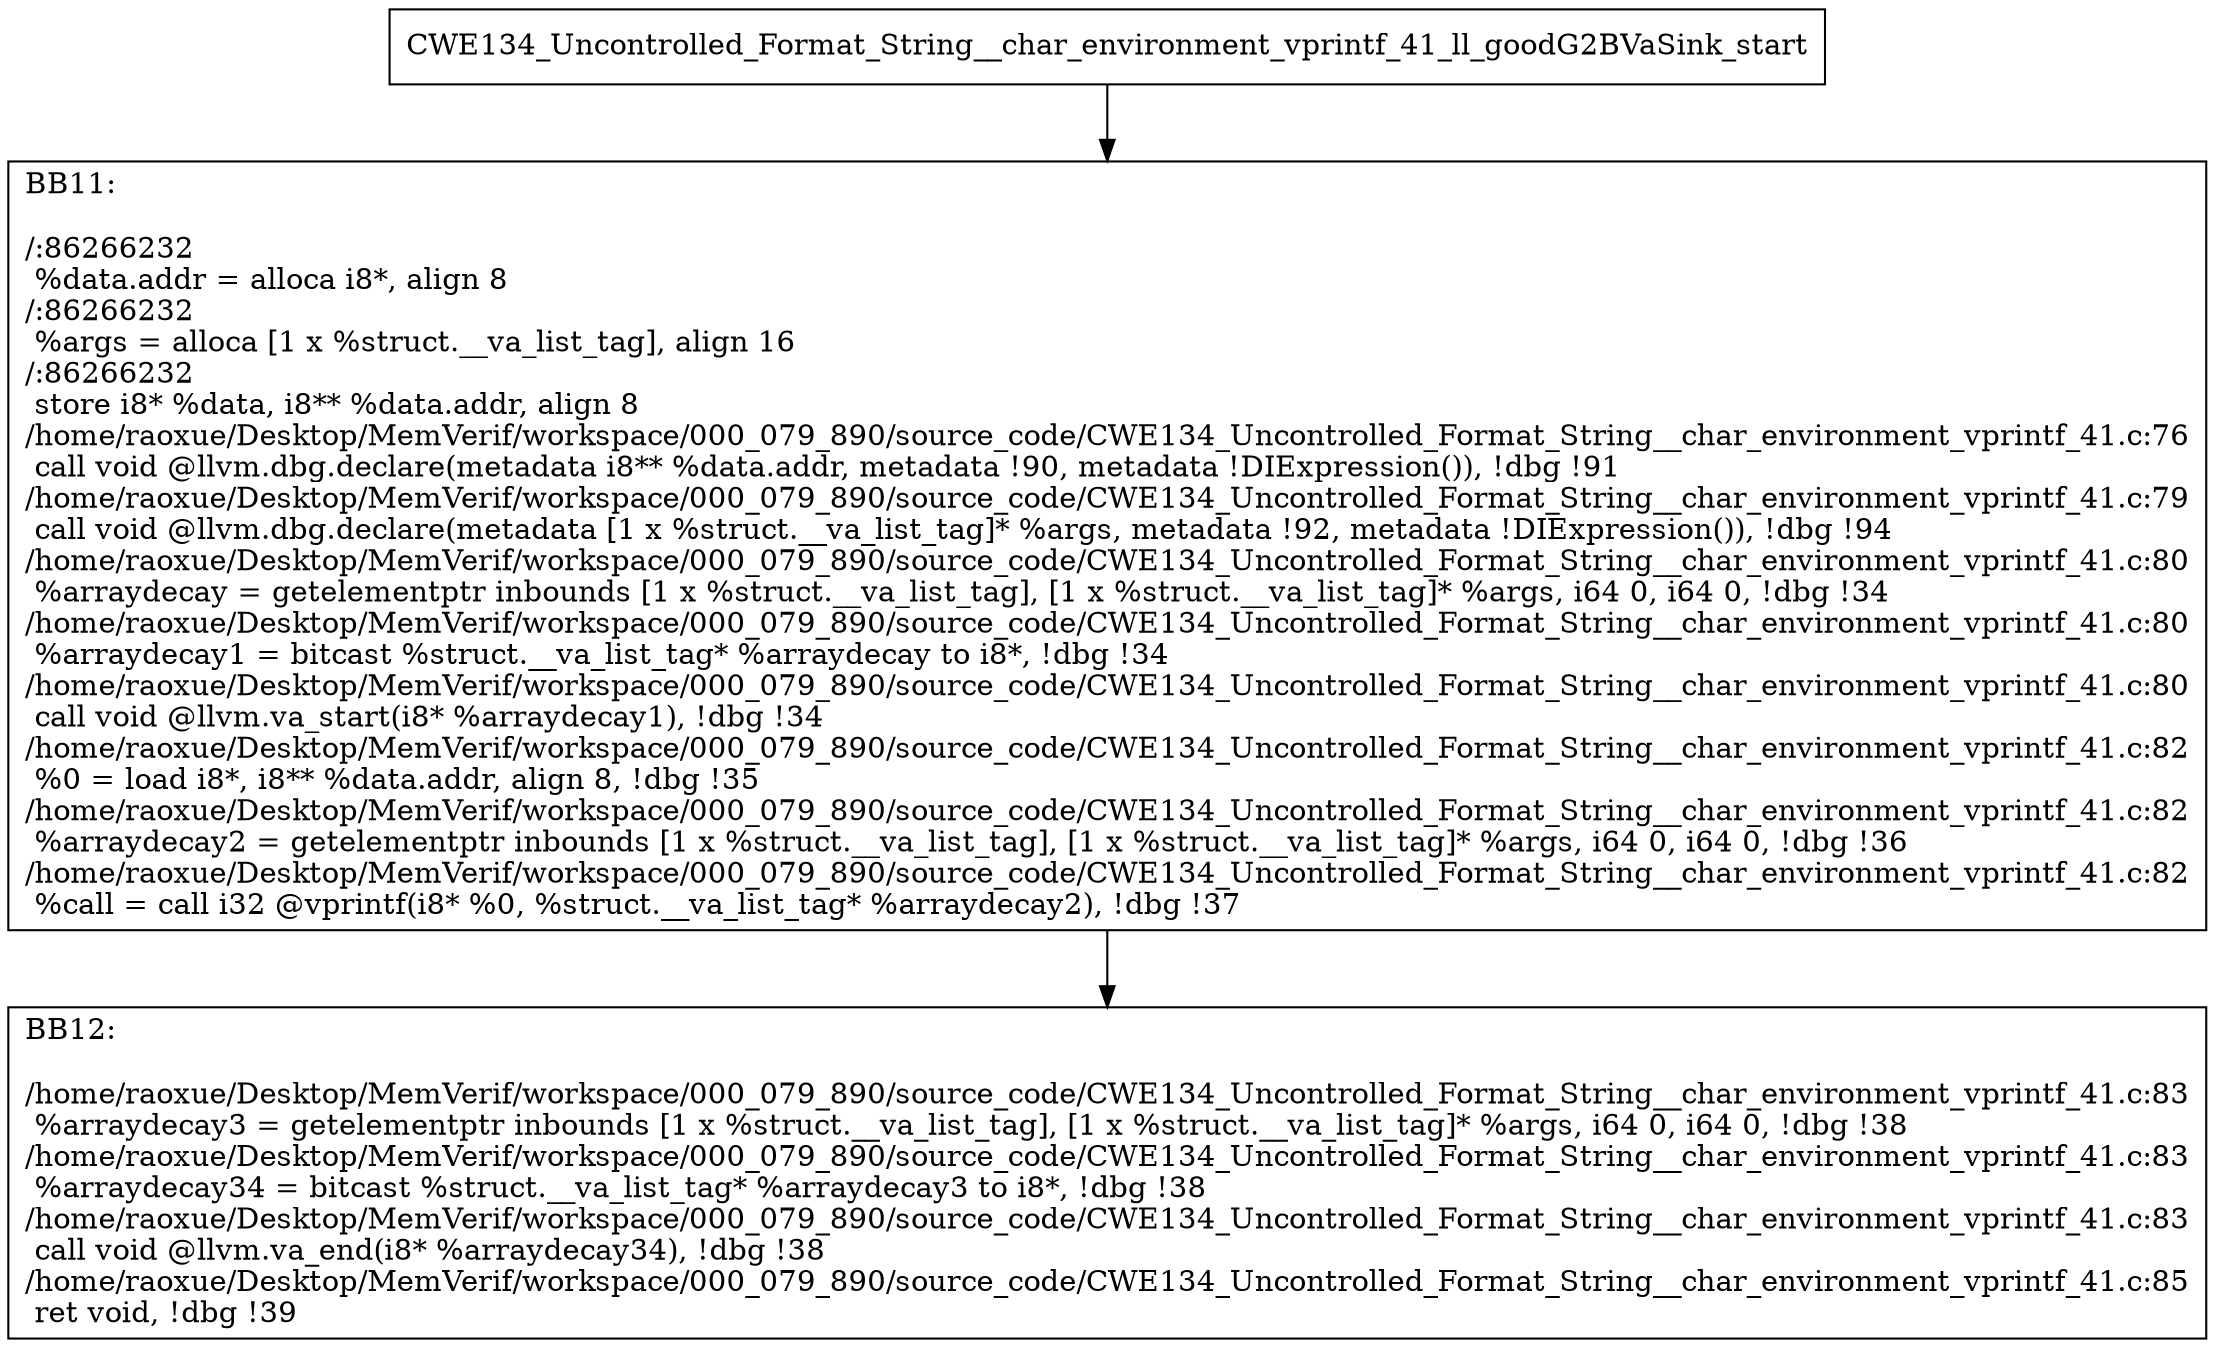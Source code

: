 digraph "CFG for'CWE134_Uncontrolled_Format_String__char_environment_vprintf_41_ll_goodG2BVaSink' function" {
	BBCWE134_Uncontrolled_Format_String__char_environment_vprintf_41_ll_goodG2BVaSink_start[shape=record,label="{CWE134_Uncontrolled_Format_String__char_environment_vprintf_41_ll_goodG2BVaSink_start}"];
	BBCWE134_Uncontrolled_Format_String__char_environment_vprintf_41_ll_goodG2BVaSink_start-> CWE134_Uncontrolled_Format_String__char_environment_vprintf_41_ll_goodG2BVaSinkBB11;
	CWE134_Uncontrolled_Format_String__char_environment_vprintf_41_ll_goodG2BVaSinkBB11 [shape=record, label="{BB11:\l\l/:86266232\l
  %data.addr = alloca i8*, align 8\l
/:86266232\l
  %args = alloca [1 x %struct.__va_list_tag], align 16\l
/:86266232\l
  store i8* %data, i8** %data.addr, align 8\l
/home/raoxue/Desktop/MemVerif/workspace/000_079_890/source_code/CWE134_Uncontrolled_Format_String__char_environment_vprintf_41.c:76\l
  call void @llvm.dbg.declare(metadata i8** %data.addr, metadata !90, metadata !DIExpression()), !dbg !91\l
/home/raoxue/Desktop/MemVerif/workspace/000_079_890/source_code/CWE134_Uncontrolled_Format_String__char_environment_vprintf_41.c:79\l
  call void @llvm.dbg.declare(metadata [1 x %struct.__va_list_tag]* %args, metadata !92, metadata !DIExpression()), !dbg !94\l
/home/raoxue/Desktop/MemVerif/workspace/000_079_890/source_code/CWE134_Uncontrolled_Format_String__char_environment_vprintf_41.c:80\l
  %arraydecay = getelementptr inbounds [1 x %struct.__va_list_tag], [1 x %struct.__va_list_tag]* %args, i64 0, i64 0, !dbg !34\l
/home/raoxue/Desktop/MemVerif/workspace/000_079_890/source_code/CWE134_Uncontrolled_Format_String__char_environment_vprintf_41.c:80\l
  %arraydecay1 = bitcast %struct.__va_list_tag* %arraydecay to i8*, !dbg !34\l
/home/raoxue/Desktop/MemVerif/workspace/000_079_890/source_code/CWE134_Uncontrolled_Format_String__char_environment_vprintf_41.c:80\l
  call void @llvm.va_start(i8* %arraydecay1), !dbg !34\l
/home/raoxue/Desktop/MemVerif/workspace/000_079_890/source_code/CWE134_Uncontrolled_Format_String__char_environment_vprintf_41.c:82\l
  %0 = load i8*, i8** %data.addr, align 8, !dbg !35\l
/home/raoxue/Desktop/MemVerif/workspace/000_079_890/source_code/CWE134_Uncontrolled_Format_String__char_environment_vprintf_41.c:82\l
  %arraydecay2 = getelementptr inbounds [1 x %struct.__va_list_tag], [1 x %struct.__va_list_tag]* %args, i64 0, i64 0, !dbg !36\l
/home/raoxue/Desktop/MemVerif/workspace/000_079_890/source_code/CWE134_Uncontrolled_Format_String__char_environment_vprintf_41.c:82\l
  %call = call i32 @vprintf(i8* %0, %struct.__va_list_tag* %arraydecay2), !dbg !37\l
}"];
	CWE134_Uncontrolled_Format_String__char_environment_vprintf_41_ll_goodG2BVaSinkBB11-> CWE134_Uncontrolled_Format_String__char_environment_vprintf_41_ll_goodG2BVaSinkBB12;
	CWE134_Uncontrolled_Format_String__char_environment_vprintf_41_ll_goodG2BVaSinkBB12 [shape=record, label="{BB12:\l\l/home/raoxue/Desktop/MemVerif/workspace/000_079_890/source_code/CWE134_Uncontrolled_Format_String__char_environment_vprintf_41.c:83\l
  %arraydecay3 = getelementptr inbounds [1 x %struct.__va_list_tag], [1 x %struct.__va_list_tag]* %args, i64 0, i64 0, !dbg !38\l
/home/raoxue/Desktop/MemVerif/workspace/000_079_890/source_code/CWE134_Uncontrolled_Format_String__char_environment_vprintf_41.c:83\l
  %arraydecay34 = bitcast %struct.__va_list_tag* %arraydecay3 to i8*, !dbg !38\l
/home/raoxue/Desktop/MemVerif/workspace/000_079_890/source_code/CWE134_Uncontrolled_Format_String__char_environment_vprintf_41.c:83\l
  call void @llvm.va_end(i8* %arraydecay34), !dbg !38\l
/home/raoxue/Desktop/MemVerif/workspace/000_079_890/source_code/CWE134_Uncontrolled_Format_String__char_environment_vprintf_41.c:85\l
  ret void, !dbg !39\l
}"];
}
